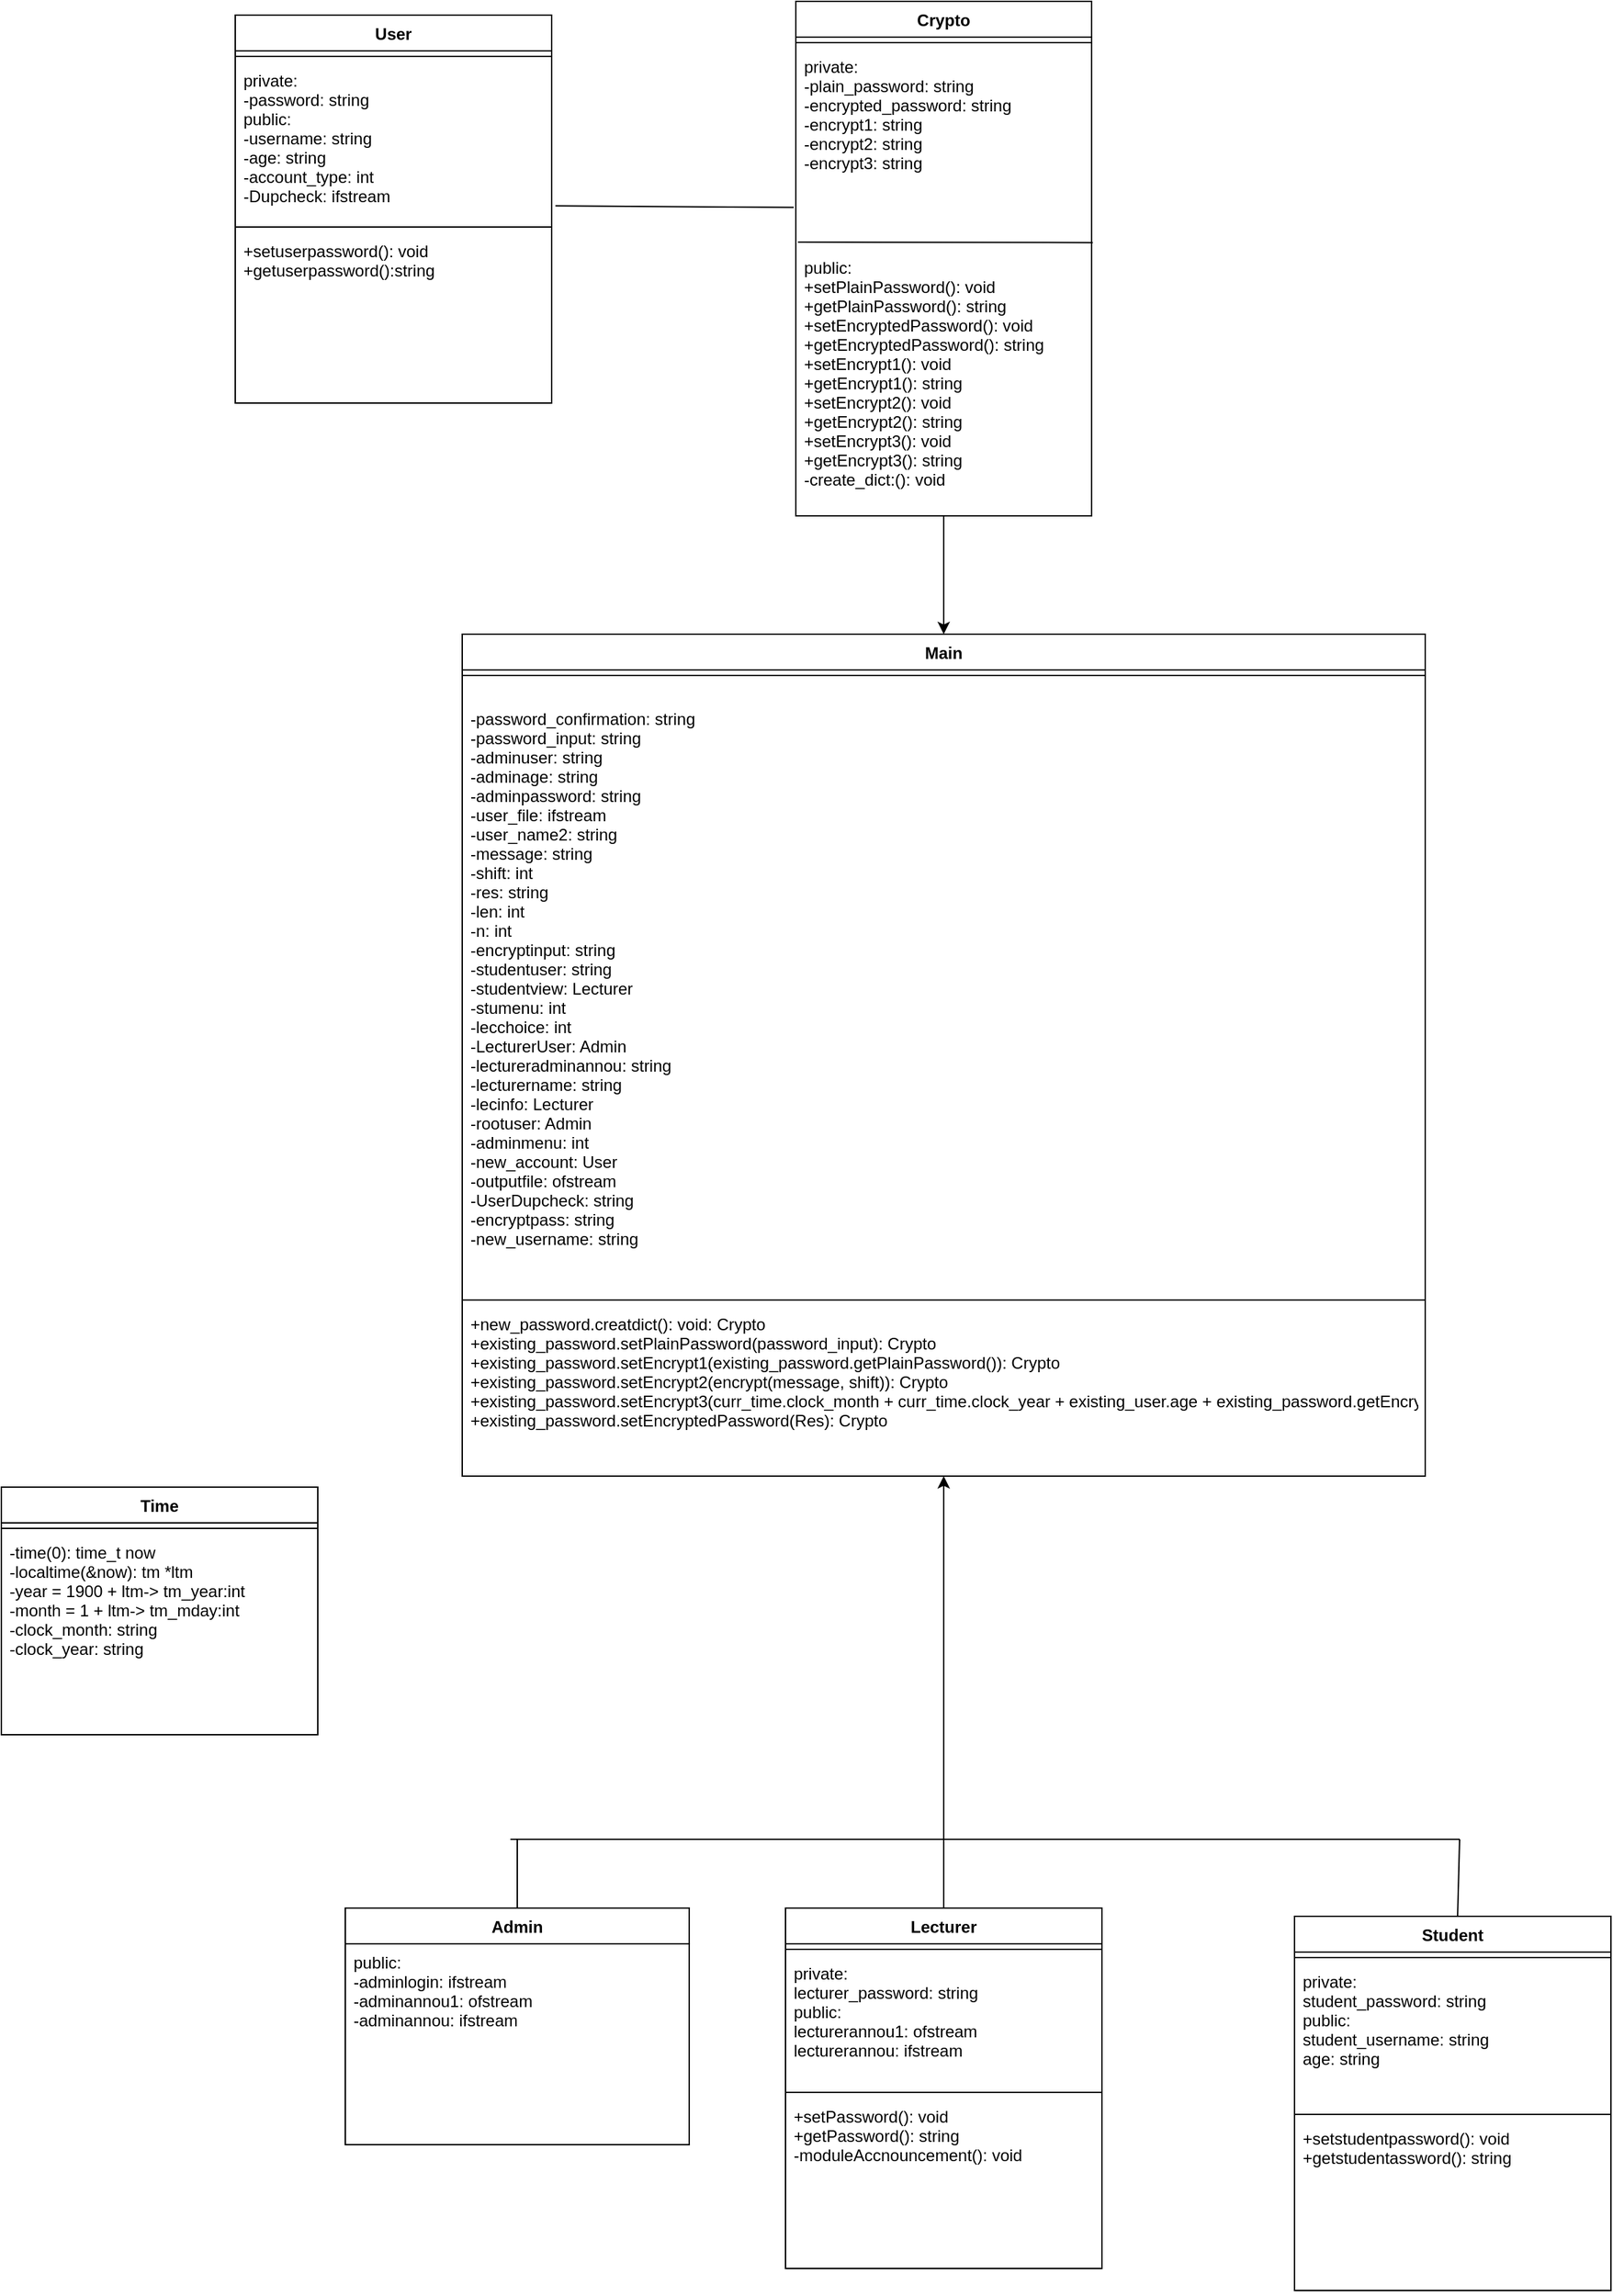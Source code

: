 <mxfile version="14.6.6" type="github">
  <diagram id="B1ylj1akvkJgGZb7Wtry" name="Page-1">
    <mxGraphModel dx="1791" dy="1603" grid="1" gridSize="10" guides="1" tooltips="1" connect="1" arrows="1" fold="1" page="1" pageScale="1" pageWidth="850" pageHeight="1100" math="0" shadow="0">
      <root>
        <mxCell id="0" />
        <mxCell id="1" parent="0" />
        <mxCell id="F2aWLSE53vhr_MozMiDo-12" value="Crypto" style="swimlane;fontStyle=1;align=center;verticalAlign=top;childLayout=stackLayout;horizontal=1;startSize=26;horizontalStack=0;resizeParent=1;resizeParentMax=0;resizeLast=0;collapsible=1;marginBottom=0;" parent="1" vertex="1">
          <mxGeometry x="387.5" y="-560" width="215" height="374" as="geometry" />
        </mxCell>
        <mxCell id="F2aWLSE53vhr_MozMiDo-15" value="" style="line;strokeWidth=1;fillColor=none;align=left;verticalAlign=middle;spacingTop=-1;spacingLeft=3;spacingRight=3;rotatable=0;labelPosition=right;points=[];portConstraint=eastwest;" parent="F2aWLSE53vhr_MozMiDo-12" vertex="1">
          <mxGeometry y="26" width="215" height="8" as="geometry" />
        </mxCell>
        <mxCell id="5oYpnNbD0ZBPzVLrT35g-5" value="private:&#xa;-plain_password: string&#xa;-encrypted_password: string&#xa;-encrypt1: string&#xa;-encrypt2: string&#xa;-encrypt3: string&#xa;" style="text;strokeColor=none;fillColor=none;align=left;verticalAlign=top;spacingLeft=4;spacingRight=4;overflow=hidden;rotatable=0;points=[[0,0.5],[1,0.5]];portConstraint=eastwest;" parent="F2aWLSE53vhr_MozMiDo-12" vertex="1">
          <mxGeometry y="34" width="215" height="146" as="geometry" />
        </mxCell>
        <mxCell id="F2aWLSE53vhr_MozMiDo-16" value="public:&#xa;+setPlainPassword(): void&#xa;+getPlainPassword(): string&#xa;+setEncryptedPassword(): void&#xa;+getEncryptedPassword(): string&#xa;+setEncrypt1(): void&#xa;+getEncrypt1(): string&#xa;+setEncrypt2(): void&#xa;+getEncrypt2(): string&#xa;+setEncrypt3(): void&#xa;+getEncrypt3(): string&#xa;-create_dict:(): void&#xa;&#xa;&#xa;&#xa;&#xa;&#xa;" style="text;strokeColor=none;fillColor=none;align=left;verticalAlign=top;spacingLeft=4;spacingRight=4;overflow=hidden;rotatable=0;points=[[0,0.5],[1,0.5]];portConstraint=eastwest;" parent="F2aWLSE53vhr_MozMiDo-12" vertex="1">
          <mxGeometry y="180" width="215" height="194" as="geometry" />
        </mxCell>
        <mxCell id="5oYpnNbD0ZBPzVLrT35g-2" value="" style="endArrow=none;html=1;entryX=1.004;entryY=-0.024;entryDx=0;entryDy=0;entryPerimeter=0;" parent="F2aWLSE53vhr_MozMiDo-12" target="F2aWLSE53vhr_MozMiDo-16" edge="1">
          <mxGeometry width="50" height="50" relative="1" as="geometry">
            <mxPoint x="1.5" y="175" as="sourcePoint" />
            <mxPoint x="320" y="120" as="targetPoint" />
          </mxGeometry>
        </mxCell>
        <mxCell id="F2aWLSE53vhr_MozMiDo-17" value="Student" style="swimlane;fontStyle=1;align=center;verticalAlign=top;childLayout=stackLayout;horizontal=1;startSize=26;horizontalStack=0;resizeParent=1;resizeParentMax=0;resizeLast=0;collapsible=1;marginBottom=0;" parent="1" vertex="1">
          <mxGeometry x="750" y="832" width="230" height="272" as="geometry" />
        </mxCell>
        <mxCell id="F2aWLSE53vhr_MozMiDo-18" value="" style="line;strokeWidth=1;fillColor=none;align=left;verticalAlign=middle;spacingTop=-1;spacingLeft=3;spacingRight=3;rotatable=0;labelPosition=right;points=[];portConstraint=eastwest;" parent="F2aWLSE53vhr_MozMiDo-17" vertex="1">
          <mxGeometry y="26" width="230" height="8" as="geometry" />
        </mxCell>
        <mxCell id="F2aWLSE53vhr_MozMiDo-19" value="private:&#xa;student_password: string&#xa;public:&#xa;student_username: string&#xa;age: string &#xa;&#xa;&#xa;" style="text;strokeColor=none;fillColor=none;align=left;verticalAlign=top;spacingLeft=4;spacingRight=4;overflow=hidden;rotatable=0;points=[[0,0.5],[1,0.5]];portConstraint=eastwest;" parent="F2aWLSE53vhr_MozMiDo-17" vertex="1">
          <mxGeometry y="34" width="230" height="106" as="geometry" />
        </mxCell>
        <mxCell id="F2aWLSE53vhr_MozMiDo-20" value="" style="line;strokeWidth=1;fillColor=none;align=left;verticalAlign=middle;spacingTop=-1;spacingLeft=3;spacingRight=3;rotatable=0;labelPosition=right;points=[];portConstraint=eastwest;" parent="F2aWLSE53vhr_MozMiDo-17" vertex="1">
          <mxGeometry y="140" width="230" height="8" as="geometry" />
        </mxCell>
        <mxCell id="F2aWLSE53vhr_MozMiDo-21" value="+setstudentpassword(): void&#xa;+getstudentassword(): string&#xa;&#xa;&#xa;" style="text;strokeColor=none;fillColor=none;align=left;verticalAlign=top;spacingLeft=4;spacingRight=4;overflow=hidden;rotatable=0;points=[[0,0.5],[1,0.5]];portConstraint=eastwest;" parent="F2aWLSE53vhr_MozMiDo-17" vertex="1">
          <mxGeometry y="148" width="230" height="124" as="geometry" />
        </mxCell>
        <mxCell id="F2aWLSE53vhr_MozMiDo-23" value="Lecturer" style="swimlane;fontStyle=1;align=center;verticalAlign=top;childLayout=stackLayout;horizontal=1;startSize=26;horizontalStack=0;resizeParent=1;resizeParentMax=0;resizeLast=0;collapsible=1;marginBottom=0;" parent="1" vertex="1">
          <mxGeometry x="380" y="826" width="230" height="262" as="geometry" />
        </mxCell>
        <mxCell id="F2aWLSE53vhr_MozMiDo-24" value="" style="line;strokeWidth=1;fillColor=none;align=left;verticalAlign=middle;spacingTop=-1;spacingLeft=3;spacingRight=3;rotatable=0;labelPosition=right;points=[];portConstraint=eastwest;" parent="F2aWLSE53vhr_MozMiDo-23" vertex="1">
          <mxGeometry y="26" width="230" height="8" as="geometry" />
        </mxCell>
        <mxCell id="F2aWLSE53vhr_MozMiDo-25" value="private:&#xa;lecturer_password: string&#xa;public:&#xa;lecturerannou1: ofstream&#xa;lecturerannou: ifstream&#xa;" style="text;strokeColor=none;fillColor=none;align=left;verticalAlign=top;spacingLeft=4;spacingRight=4;overflow=hidden;rotatable=0;points=[[0,0.5],[1,0.5]];portConstraint=eastwest;" parent="F2aWLSE53vhr_MozMiDo-23" vertex="1">
          <mxGeometry y="34" width="230" height="96" as="geometry" />
        </mxCell>
        <mxCell id="F2aWLSE53vhr_MozMiDo-26" value="" style="line;strokeWidth=1;fillColor=none;align=left;verticalAlign=middle;spacingTop=-1;spacingLeft=3;spacingRight=3;rotatable=0;labelPosition=right;points=[];portConstraint=eastwest;" parent="F2aWLSE53vhr_MozMiDo-23" vertex="1">
          <mxGeometry y="130" width="230" height="8" as="geometry" />
        </mxCell>
        <mxCell id="F2aWLSE53vhr_MozMiDo-27" value="+setPassword(): void&#xa;+getPassword(): string&#xa;-moduleAccnouncement(): void&#xa;" style="text;strokeColor=none;fillColor=none;align=left;verticalAlign=top;spacingLeft=4;spacingRight=4;overflow=hidden;rotatable=0;points=[[0,0.5],[1,0.5]];portConstraint=eastwest;" parent="F2aWLSE53vhr_MozMiDo-23" vertex="1">
          <mxGeometry y="138" width="230" height="124" as="geometry" />
        </mxCell>
        <mxCell id="F2aWLSE53vhr_MozMiDo-28" value="Admin" style="swimlane;fontStyle=1;align=center;verticalAlign=top;childLayout=stackLayout;horizontal=1;startSize=26;horizontalStack=0;resizeParent=1;resizeParentMax=0;resizeLast=0;collapsible=1;marginBottom=0;" parent="1" vertex="1">
          <mxGeometry x="60" y="826" width="250" height="172" as="geometry" />
        </mxCell>
        <mxCell id="556p25ZOdv9HoD6KK5eJ-18" value="public:&#xa;-adminlogin: ifstream&#xa;-adminannou1: ofstream &#xa;-adminannou: ifstream&#xa;" style="text;strokeColor=none;fillColor=none;align=left;verticalAlign=top;spacingLeft=4;spacingRight=4;overflow=hidden;rotatable=0;points=[[0,0.5],[1,0.5]];portConstraint=eastwest;" parent="F2aWLSE53vhr_MozMiDo-28" vertex="1">
          <mxGeometry y="26" width="250" height="146" as="geometry" />
        </mxCell>
        <mxCell id="F2aWLSE53vhr_MozMiDo-33" value="" style="endArrow=classic;html=1;exitX=0.5;exitY=0;exitDx=0;exitDy=0;" parent="1" source="F2aWLSE53vhr_MozMiDo-23" target="556p25ZOdv9HoD6KK5eJ-26" edge="1">
          <mxGeometry width="50" height="50" relative="1" as="geometry">
            <mxPoint x="490" y="796" as="sourcePoint" />
            <mxPoint x="498.578" y="670" as="targetPoint" />
          </mxGeometry>
        </mxCell>
        <mxCell id="F2aWLSE53vhr_MozMiDo-34" value="Time" style="swimlane;fontStyle=1;align=center;verticalAlign=top;childLayout=stackLayout;horizontal=1;startSize=26;horizontalStack=0;resizeParent=1;resizeParentMax=0;resizeLast=0;collapsible=1;marginBottom=0;" parent="1" vertex="1">
          <mxGeometry x="-190" y="520" width="230" height="180" as="geometry" />
        </mxCell>
        <mxCell id="F2aWLSE53vhr_MozMiDo-35" value="" style="line;strokeWidth=1;fillColor=none;align=left;verticalAlign=middle;spacingTop=-1;spacingLeft=3;spacingRight=3;rotatable=0;labelPosition=right;points=[];portConstraint=eastwest;" parent="F2aWLSE53vhr_MozMiDo-34" vertex="1">
          <mxGeometry y="26" width="230" height="8" as="geometry" />
        </mxCell>
        <mxCell id="F2aWLSE53vhr_MozMiDo-36" value="-time(0): time_t now&#xa;-localtime(&amp;now): tm *ltm&#xa;-year = 1900 + ltm-&gt; tm_year:int&#xa;-month = 1 + ltm-&gt; tm_mday:int&#xa;-clock_month: string&#xa;-clock_year: string&#xa;&#xa;&#xa;" style="text;strokeColor=none;fillColor=none;align=left;verticalAlign=top;spacingLeft=4;spacingRight=4;overflow=hidden;rotatable=0;points=[[0,0.5],[1,0.5]];portConstraint=eastwest;" parent="F2aWLSE53vhr_MozMiDo-34" vertex="1">
          <mxGeometry y="34" width="230" height="146" as="geometry" />
        </mxCell>
        <mxCell id="NznP9gh7rejOoxTO0ly_-1" value="" style="endArrow=none;html=1;" parent="1" edge="1">
          <mxGeometry width="50" height="50" relative="1" as="geometry">
            <mxPoint x="490" y="776" as="sourcePoint" />
            <mxPoint x="870" y="776" as="targetPoint" />
          </mxGeometry>
        </mxCell>
        <mxCell id="NznP9gh7rejOoxTO0ly_-2" value="" style="endArrow=none;html=1;" parent="1" source="F2aWLSE53vhr_MozMiDo-17" edge="1">
          <mxGeometry width="50" height="50" relative="1" as="geometry">
            <mxPoint x="860" y="826" as="sourcePoint" />
            <mxPoint x="870" y="776" as="targetPoint" />
          </mxGeometry>
        </mxCell>
        <mxCell id="NznP9gh7rejOoxTO0ly_-5" value="" style="endArrow=none;html=1;exitX=0.5;exitY=0;exitDx=0;exitDy=0;" parent="1" source="F2aWLSE53vhr_MozMiDo-28" edge="1">
          <mxGeometry width="50" height="50" relative="1" as="geometry">
            <mxPoint x="180" y="816" as="sourcePoint" />
            <mxPoint x="185" y="776" as="targetPoint" />
          </mxGeometry>
        </mxCell>
        <mxCell id="NznP9gh7rejOoxTO0ly_-6" value="" style="endArrow=none;html=1;" parent="1" edge="1">
          <mxGeometry width="50" height="50" relative="1" as="geometry">
            <mxPoint x="180" y="776" as="sourcePoint" />
            <mxPoint x="490" y="776" as="targetPoint" />
          </mxGeometry>
        </mxCell>
        <mxCell id="556p25ZOdv9HoD6KK5eJ-13" value="User" style="swimlane;fontStyle=1;align=center;verticalAlign=top;childLayout=stackLayout;horizontal=1;startSize=26;horizontalStack=0;resizeParent=1;resizeParentMax=0;resizeLast=0;collapsible=1;marginBottom=0;" parent="1" vertex="1">
          <mxGeometry x="-20" y="-550" width="230" height="282" as="geometry" />
        </mxCell>
        <mxCell id="556p25ZOdv9HoD6KK5eJ-14" value="" style="line;strokeWidth=1;fillColor=none;align=left;verticalAlign=middle;spacingTop=-1;spacingLeft=3;spacingRight=3;rotatable=0;labelPosition=right;points=[];portConstraint=eastwest;" parent="556p25ZOdv9HoD6KK5eJ-13" vertex="1">
          <mxGeometry y="26" width="230" height="8" as="geometry" />
        </mxCell>
        <mxCell id="556p25ZOdv9HoD6KK5eJ-15" value="private:&#xa;-password: string&#xa;public:&#xa;-username: string&#xa;-age: string&#xa;-account_type: int&#xa;-Dupcheck: ifstream&#xa; &#xa;&#xa;&#xa;" style="text;strokeColor=none;fillColor=none;align=left;verticalAlign=top;spacingLeft=4;spacingRight=4;overflow=hidden;rotatable=0;points=[[0,0.5],[1,0.5]];portConstraint=eastwest;" parent="556p25ZOdv9HoD6KK5eJ-13" vertex="1">
          <mxGeometry y="34" width="230" height="116" as="geometry" />
        </mxCell>
        <mxCell id="556p25ZOdv9HoD6KK5eJ-16" value="" style="line;strokeWidth=1;fillColor=none;align=left;verticalAlign=middle;spacingTop=-1;spacingLeft=3;spacingRight=3;rotatable=0;labelPosition=right;points=[];portConstraint=eastwest;" parent="556p25ZOdv9HoD6KK5eJ-13" vertex="1">
          <mxGeometry y="150" width="230" height="8" as="geometry" />
        </mxCell>
        <mxCell id="556p25ZOdv9HoD6KK5eJ-17" value="+setuserpassword(): void&#xa;+getuserpassword():string&#xa;" style="text;strokeColor=none;fillColor=none;align=left;verticalAlign=top;spacingLeft=4;spacingRight=4;overflow=hidden;rotatable=0;points=[[0,0.5],[1,0.5]];portConstraint=eastwest;" parent="556p25ZOdv9HoD6KK5eJ-13" vertex="1">
          <mxGeometry y="158" width="230" height="124" as="geometry" />
        </mxCell>
        <mxCell id="556p25ZOdv9HoD6KK5eJ-19" value="" style="endArrow=classic;html=1;entryX=0.5;entryY=0;entryDx=0;entryDy=0;" parent="1" source="F2aWLSE53vhr_MozMiDo-16" target="556p25ZOdv9HoD6KK5eJ-22" edge="1">
          <mxGeometry width="50" height="50" relative="1" as="geometry">
            <mxPoint x="495" y="-176" as="sourcePoint" />
            <mxPoint x="500" y="-110" as="targetPoint" />
          </mxGeometry>
        </mxCell>
        <mxCell id="556p25ZOdv9HoD6KK5eJ-21" value="" style="endArrow=none;html=1;exitX=1.012;exitY=0.902;exitDx=0;exitDy=0;exitPerimeter=0;entryX=-0.007;entryY=0.793;entryDx=0;entryDy=0;entryPerimeter=0;" parent="1" source="556p25ZOdv9HoD6KK5eJ-15" target="5oYpnNbD0ZBPzVLrT35g-5" edge="1">
          <mxGeometry width="50" height="50" relative="1" as="geometry">
            <mxPoint x="430" y="-170" as="sourcePoint" />
            <mxPoint x="480" y="-220" as="targetPoint" />
          </mxGeometry>
        </mxCell>
        <mxCell id="556p25ZOdv9HoD6KK5eJ-22" value="Main" style="swimlane;fontStyle=1;align=center;verticalAlign=top;childLayout=stackLayout;horizontal=1;startSize=26;horizontalStack=0;resizeParent=1;resizeParentMax=0;resizeLast=0;collapsible=1;marginBottom=0;" parent="1" vertex="1">
          <mxGeometry x="145" y="-100" width="700" height="612" as="geometry" />
        </mxCell>
        <mxCell id="556p25ZOdv9HoD6KK5eJ-23" value="" style="line;strokeWidth=1;fillColor=none;align=left;verticalAlign=middle;spacingTop=-1;spacingLeft=3;spacingRight=3;rotatable=0;labelPosition=right;points=[];portConstraint=eastwest;" parent="556p25ZOdv9HoD6KK5eJ-22" vertex="1">
          <mxGeometry y="26" width="700" height="8" as="geometry" />
        </mxCell>
        <mxCell id="556p25ZOdv9HoD6KK5eJ-27" value="&#xa;-password_confirmation: string&#xa;-password_input: string&#xa;-adminuser: string&#xa;-adminage: string&#xa;-adminpassword: string&#xa;-user_file: ifstream&#xa;-user_name2: string&#xa;-message: string&#xa;-shift: int&#xa;-res: string&#xa;-len: int&#xa;-n: int&#xa;-encryptinput: string&#xa;-studentuser: string&#xa;-studentview: Lecturer&#xa;-stumenu: int&#xa;-lecchoice: int&#xa;-LecturerUser: Admin&#xa;-lectureradminannou: string&#xa;-lecturername: string&#xa;-lecinfo: Lecturer&#xa;-rootuser: Admin&#xa;-adminmenu: int&#xa;-new_account: User&#xa;-outputfile: ofstream&#xa;-UserDupcheck: string&#xa;-encryptpass: string&#xa;-new_username: string&#xa;&#xa;&#xa;&#xa;&#xa;&#xa;" style="text;strokeColor=none;fillColor=none;align=left;verticalAlign=top;spacingLeft=4;spacingRight=4;overflow=hidden;rotatable=0;points=[[0,0.5],[1,0.5]];portConstraint=eastwest;" parent="556p25ZOdv9HoD6KK5eJ-22" vertex="1">
          <mxGeometry y="34" width="700" height="446" as="geometry" />
        </mxCell>
        <mxCell id="556p25ZOdv9HoD6KK5eJ-25" value="" style="line;strokeWidth=1;fillColor=none;align=left;verticalAlign=middle;spacingTop=-1;spacingLeft=3;spacingRight=3;rotatable=0;labelPosition=right;points=[];portConstraint=eastwest;" parent="556p25ZOdv9HoD6KK5eJ-22" vertex="1">
          <mxGeometry y="480" width="700" height="8" as="geometry" />
        </mxCell>
        <mxCell id="556p25ZOdv9HoD6KK5eJ-26" value="+new_password.creatdict(): void: Crypto&#xa;+existing_password.setPlainPassword(password_input): Crypto&#xa;+existing_password.setEncrypt1(existing_password.getPlainPassword()): Crypto &#xa;+existing_password.setEncrypt2(encrypt(message, shift)): Crypto&#xa;+existing_password.setEncrypt3(curr_time.clock_month + curr_time.clock_year + existing_user.age + existing_password.getEncrypt2()): Crypto&#xa;+existing_password.setEncryptedPassword(Res): Crypto&#xa;&#xa;&#xa;&#xa;" style="text;strokeColor=none;fillColor=none;align=left;verticalAlign=top;spacingLeft=4;spacingRight=4;overflow=hidden;rotatable=0;points=[[0,0.5],[1,0.5]];portConstraint=eastwest;" parent="556p25ZOdv9HoD6KK5eJ-22" vertex="1">
          <mxGeometry y="488" width="700" height="124" as="geometry" />
        </mxCell>
      </root>
    </mxGraphModel>
  </diagram>
</mxfile>
